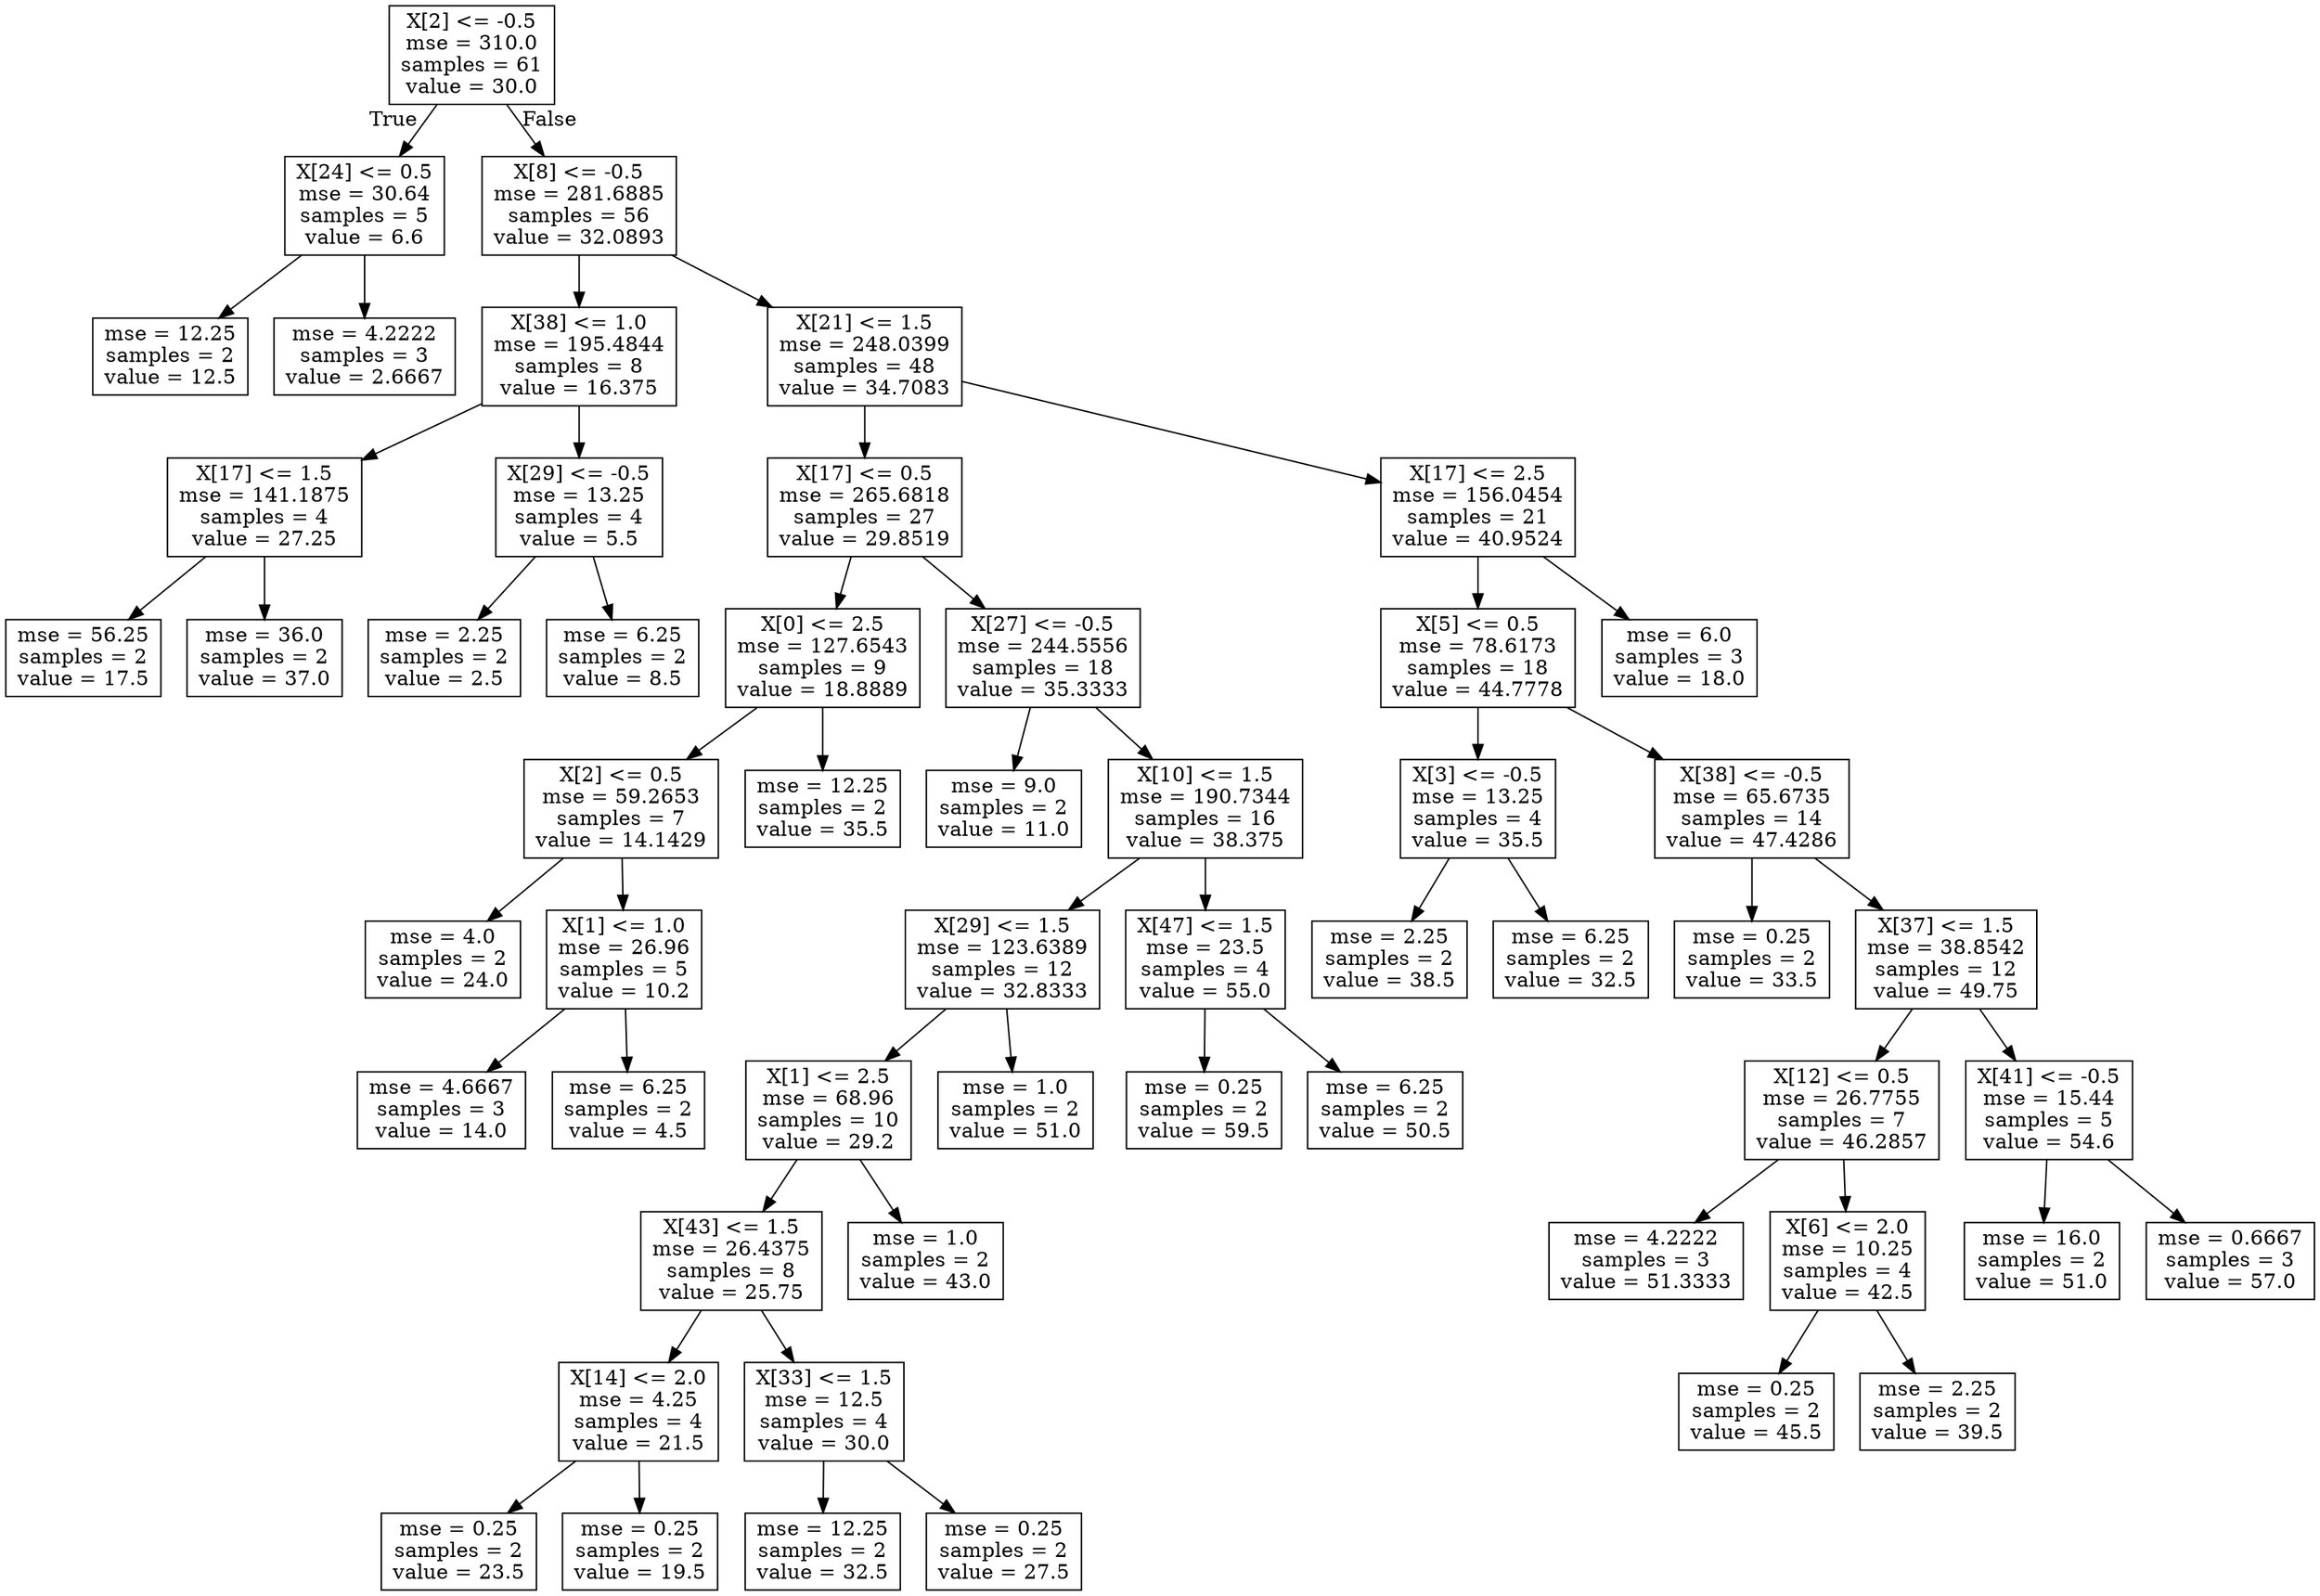 digraph Tree {
node [shape=box] ;
0 [label="X[2] <= -0.5\nmse = 310.0\nsamples = 61\nvalue = 30.0"] ;
1 [label="X[24] <= 0.5\nmse = 30.64\nsamples = 5\nvalue = 6.6"] ;
0 -> 1 [labeldistance=2.5, labelangle=45, headlabel="True"] ;
2 [label="mse = 12.25\nsamples = 2\nvalue = 12.5"] ;
1 -> 2 ;
3 [label="mse = 4.2222\nsamples = 3\nvalue = 2.6667"] ;
1 -> 3 ;
4 [label="X[8] <= -0.5\nmse = 281.6885\nsamples = 56\nvalue = 32.0893"] ;
0 -> 4 [labeldistance=2.5, labelangle=-45, headlabel="False"] ;
5 [label="X[38] <= 1.0\nmse = 195.4844\nsamples = 8\nvalue = 16.375"] ;
4 -> 5 ;
6 [label="X[17] <= 1.5\nmse = 141.1875\nsamples = 4\nvalue = 27.25"] ;
5 -> 6 ;
7 [label="mse = 56.25\nsamples = 2\nvalue = 17.5"] ;
6 -> 7 ;
8 [label="mse = 36.0\nsamples = 2\nvalue = 37.0"] ;
6 -> 8 ;
9 [label="X[29] <= -0.5\nmse = 13.25\nsamples = 4\nvalue = 5.5"] ;
5 -> 9 ;
10 [label="mse = 2.25\nsamples = 2\nvalue = 2.5"] ;
9 -> 10 ;
11 [label="mse = 6.25\nsamples = 2\nvalue = 8.5"] ;
9 -> 11 ;
12 [label="X[21] <= 1.5\nmse = 248.0399\nsamples = 48\nvalue = 34.7083"] ;
4 -> 12 ;
13 [label="X[17] <= 0.5\nmse = 265.6818\nsamples = 27\nvalue = 29.8519"] ;
12 -> 13 ;
14 [label="X[0] <= 2.5\nmse = 127.6543\nsamples = 9\nvalue = 18.8889"] ;
13 -> 14 ;
15 [label="X[2] <= 0.5\nmse = 59.2653\nsamples = 7\nvalue = 14.1429"] ;
14 -> 15 ;
16 [label="mse = 4.0\nsamples = 2\nvalue = 24.0"] ;
15 -> 16 ;
17 [label="X[1] <= 1.0\nmse = 26.96\nsamples = 5\nvalue = 10.2"] ;
15 -> 17 ;
18 [label="mse = 4.6667\nsamples = 3\nvalue = 14.0"] ;
17 -> 18 ;
19 [label="mse = 6.25\nsamples = 2\nvalue = 4.5"] ;
17 -> 19 ;
20 [label="mse = 12.25\nsamples = 2\nvalue = 35.5"] ;
14 -> 20 ;
21 [label="X[27] <= -0.5\nmse = 244.5556\nsamples = 18\nvalue = 35.3333"] ;
13 -> 21 ;
22 [label="mse = 9.0\nsamples = 2\nvalue = 11.0"] ;
21 -> 22 ;
23 [label="X[10] <= 1.5\nmse = 190.7344\nsamples = 16\nvalue = 38.375"] ;
21 -> 23 ;
24 [label="X[29] <= 1.5\nmse = 123.6389\nsamples = 12\nvalue = 32.8333"] ;
23 -> 24 ;
25 [label="X[1] <= 2.5\nmse = 68.96\nsamples = 10\nvalue = 29.2"] ;
24 -> 25 ;
26 [label="X[43] <= 1.5\nmse = 26.4375\nsamples = 8\nvalue = 25.75"] ;
25 -> 26 ;
27 [label="X[14] <= 2.0\nmse = 4.25\nsamples = 4\nvalue = 21.5"] ;
26 -> 27 ;
28 [label="mse = 0.25\nsamples = 2\nvalue = 23.5"] ;
27 -> 28 ;
29 [label="mse = 0.25\nsamples = 2\nvalue = 19.5"] ;
27 -> 29 ;
30 [label="X[33] <= 1.5\nmse = 12.5\nsamples = 4\nvalue = 30.0"] ;
26 -> 30 ;
31 [label="mse = 12.25\nsamples = 2\nvalue = 32.5"] ;
30 -> 31 ;
32 [label="mse = 0.25\nsamples = 2\nvalue = 27.5"] ;
30 -> 32 ;
33 [label="mse = 1.0\nsamples = 2\nvalue = 43.0"] ;
25 -> 33 ;
34 [label="mse = 1.0\nsamples = 2\nvalue = 51.0"] ;
24 -> 34 ;
35 [label="X[47] <= 1.5\nmse = 23.5\nsamples = 4\nvalue = 55.0"] ;
23 -> 35 ;
36 [label="mse = 0.25\nsamples = 2\nvalue = 59.5"] ;
35 -> 36 ;
37 [label="mse = 6.25\nsamples = 2\nvalue = 50.5"] ;
35 -> 37 ;
38 [label="X[17] <= 2.5\nmse = 156.0454\nsamples = 21\nvalue = 40.9524"] ;
12 -> 38 ;
39 [label="X[5] <= 0.5\nmse = 78.6173\nsamples = 18\nvalue = 44.7778"] ;
38 -> 39 ;
40 [label="X[3] <= -0.5\nmse = 13.25\nsamples = 4\nvalue = 35.5"] ;
39 -> 40 ;
41 [label="mse = 2.25\nsamples = 2\nvalue = 38.5"] ;
40 -> 41 ;
42 [label="mse = 6.25\nsamples = 2\nvalue = 32.5"] ;
40 -> 42 ;
43 [label="X[38] <= -0.5\nmse = 65.6735\nsamples = 14\nvalue = 47.4286"] ;
39 -> 43 ;
44 [label="mse = 0.25\nsamples = 2\nvalue = 33.5"] ;
43 -> 44 ;
45 [label="X[37] <= 1.5\nmse = 38.8542\nsamples = 12\nvalue = 49.75"] ;
43 -> 45 ;
46 [label="X[12] <= 0.5\nmse = 26.7755\nsamples = 7\nvalue = 46.2857"] ;
45 -> 46 ;
47 [label="mse = 4.2222\nsamples = 3\nvalue = 51.3333"] ;
46 -> 47 ;
48 [label="X[6] <= 2.0\nmse = 10.25\nsamples = 4\nvalue = 42.5"] ;
46 -> 48 ;
49 [label="mse = 0.25\nsamples = 2\nvalue = 45.5"] ;
48 -> 49 ;
50 [label="mse = 2.25\nsamples = 2\nvalue = 39.5"] ;
48 -> 50 ;
51 [label="X[41] <= -0.5\nmse = 15.44\nsamples = 5\nvalue = 54.6"] ;
45 -> 51 ;
52 [label="mse = 16.0\nsamples = 2\nvalue = 51.0"] ;
51 -> 52 ;
53 [label="mse = 0.6667\nsamples = 3\nvalue = 57.0"] ;
51 -> 53 ;
54 [label="mse = 6.0\nsamples = 3\nvalue = 18.0"] ;
38 -> 54 ;
}